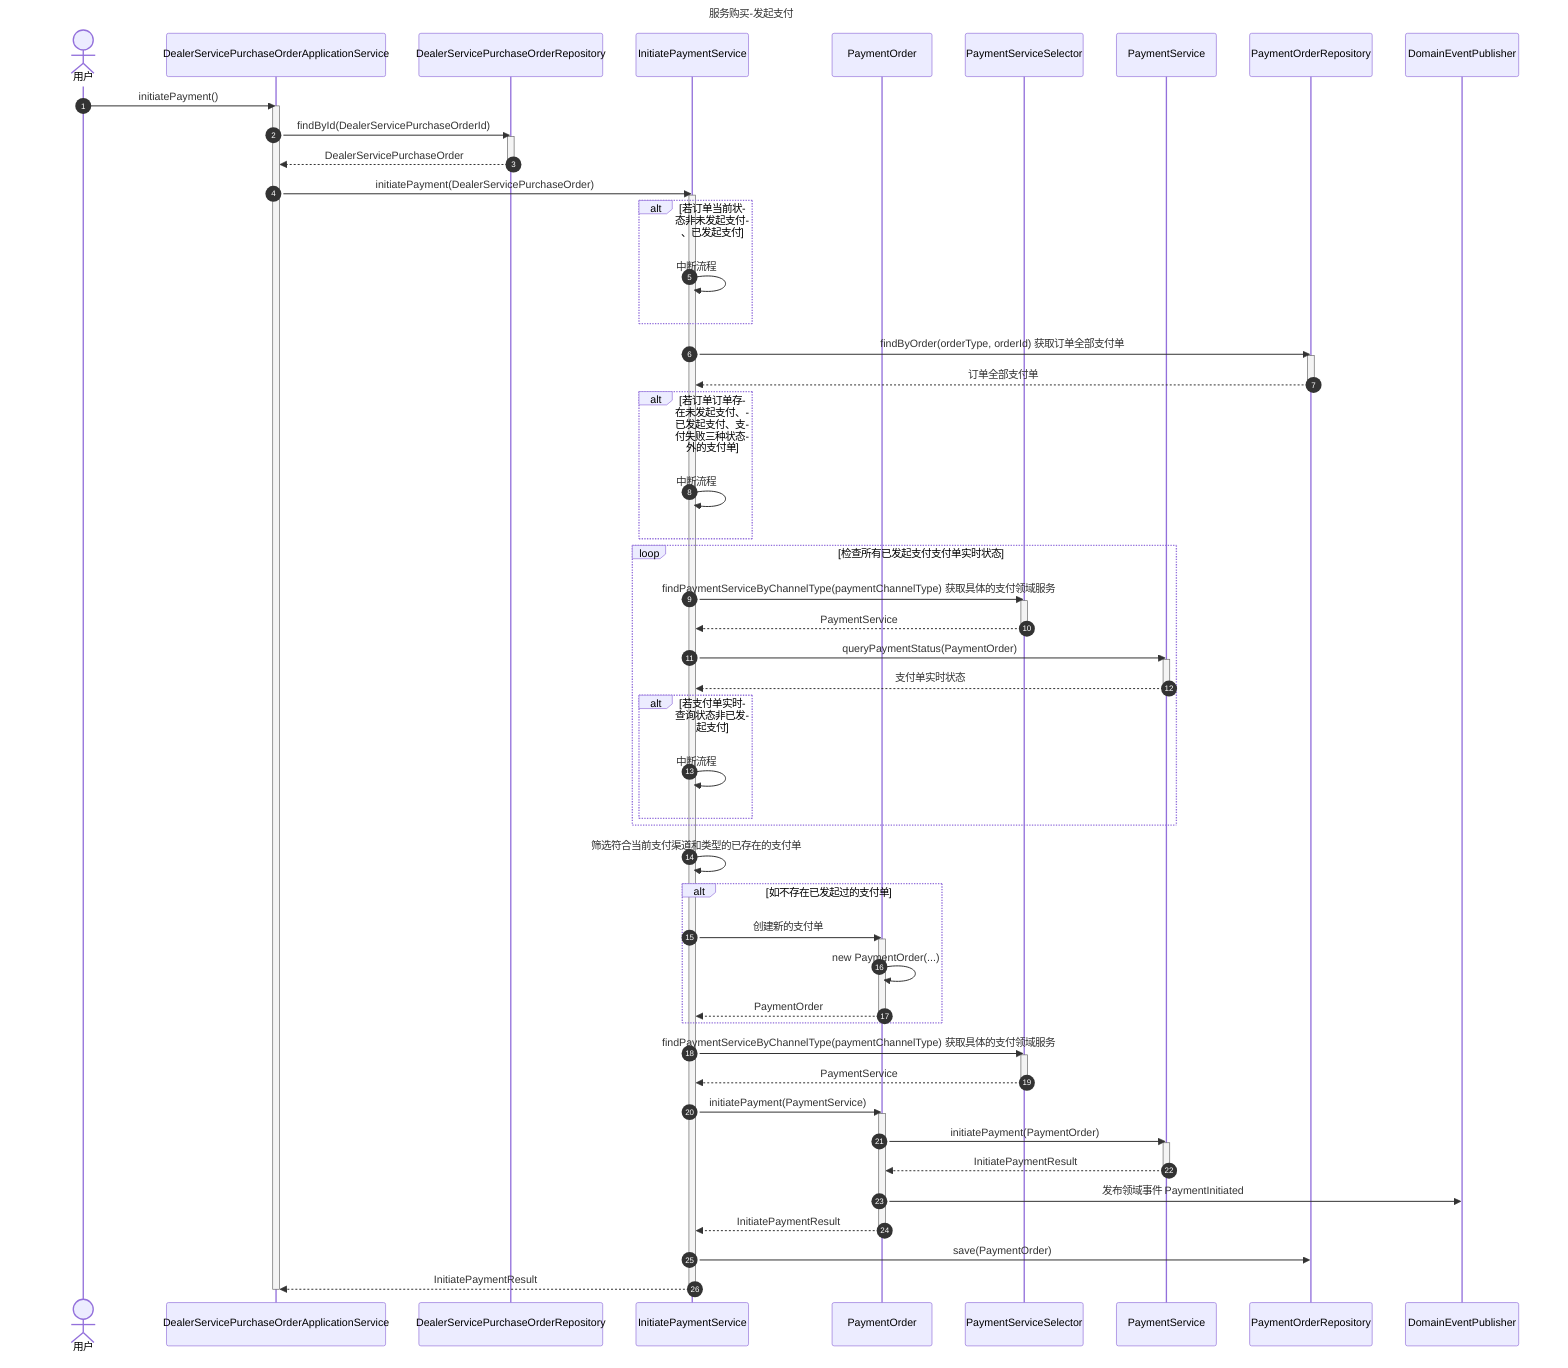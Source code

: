 sequenceDiagram
    title 服务购买-发起支付

    autonumber

    actor User as 用户
    participant DealerServicePurchaseOrderApplicationService

    participant DealerServicePurchaseOrderRepository
    participant InitiatePaymentService
    participant PaymentOrder
    participant PaymentServiceSelector
    participant PaymentService
    participant PaymentOrderRepository

    participant DomainEventPublisher

User->>DealerServicePurchaseOrderApplicationService: initiatePayment()

    activate DealerServicePurchaseOrderApplicationService

    DealerServicePurchaseOrderApplicationService->>DealerServicePurchaseOrderRepository: findById(DealerServicePurchaseOrderId)

    activate DealerServicePurchaseOrderRepository

    DealerServicePurchaseOrderRepository-->>DealerServicePurchaseOrderApplicationService: DealerServicePurchaseOrder

    deactivate DealerServicePurchaseOrderRepository

    DealerServicePurchaseOrderApplicationService->>InitiatePaymentService: initiatePayment(DealerServicePurchaseOrder)

    activate InitiatePaymentService

    alt 若订单当前状态非未发起支付、已发起支付
    InitiatePaymentService->>InitiatePaymentService: 中断流程
    end

    InitiatePaymentService->>PaymentOrderRepository: findByOrder(orderType, orderId) 获取订单全部支付单
    activate PaymentOrderRepository
    PaymentOrderRepository-->>InitiatePaymentService: 订单全部支付单
    deactivate PaymentOrderRepository

    alt 若订单订单存在未发起支付、已发起支付、支付失败三种状态外的支付单
    InitiatePaymentService->>InitiatePaymentService: 中断流程
    end

    loop 检查所有已发起支付支付单实时状态
        InitiatePaymentService->>PaymentServiceSelector: findPaymentServiceByChannelType(paymentChannelType) 获取具体的支付领域服务
        activate PaymentServiceSelector
        PaymentServiceSelector-->>InitiatePaymentService: PaymentService
        deactivate PaymentServiceSelector

        InitiatePaymentService->>PaymentService: queryPaymentStatus(PaymentOrder)
        activate PaymentService
        PaymentService-->>InitiatePaymentService: 支付单实时状态
        deactivate PaymentService

        alt 若支付单实时查询状态非已发起支付
            InitiatePaymentService->>InitiatePaymentService: 中断流程
        end
    end


    InitiatePaymentService->>InitiatePaymentService: 筛选符合当前支付渠道和类型的已存在的支付单

    alt 如不存在已发起过的支付单
    InitiatePaymentService->>PaymentOrder: 创建新的支付单
    activate PaymentOrder
    PaymentOrder->>PaymentOrder: new PaymentOrder(...)
    PaymentOrder-->>InitiatePaymentService: PaymentOrder
    deactivate PaymentOrder

    end

    InitiatePaymentService->>PaymentServiceSelector: findPaymentServiceByChannelType(paymentChannelType) 获取具体的支付领域服务
    activate PaymentServiceSelector
    PaymentServiceSelector-->>InitiatePaymentService: PaymentService
    deactivate PaymentServiceSelector
    InitiatePaymentService->>PaymentOrder: initiatePayment(PaymentService)
    activate PaymentOrder
    PaymentOrder->>PaymentService: initiatePayment(PaymentOrder)
    activate PaymentService
    PaymentService-->>PaymentOrder: InitiatePaymentResult
    deactivate PaymentService
    PaymentOrder->>DomainEventPublisher: 发布领域事件 PaymentInitiated
    PaymentOrder-->>InitiatePaymentService: InitiatePaymentResult
    deactivate PaymentOrder

    InitiatePaymentService->>PaymentOrderRepository: save(PaymentOrder)

    InitiatePaymentService-->>DealerServicePurchaseOrderApplicationService: InitiatePaymentResult
    deactivate InitiatePaymentService

    deactivate DealerServicePurchaseOrderApplicationService